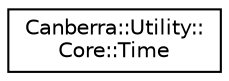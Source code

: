 digraph "Graphical Class Hierarchy"
{
  edge [fontname="Helvetica",fontsize="10",labelfontname="Helvetica",labelfontsize="10"];
  node [fontname="Helvetica",fontsize="10",shape=record];
  rankdir="LR";
  Node0 [label="Canberra::Utility::\lCore::Time",height=0.2,width=0.4,color="black", fillcolor="white", style="filled",URL="$d1/d99/class_canberra_1_1_utility_1_1_core_1_1_time.html"];
}

